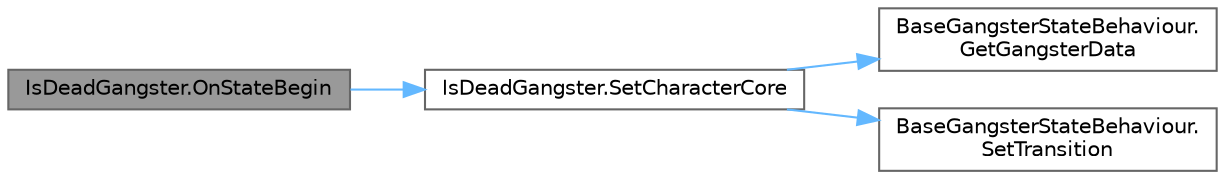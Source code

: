 digraph "IsDeadGangster.OnStateBegin"
{
 // LATEX_PDF_SIZE
  bgcolor="transparent";
  edge [fontname=Helvetica,fontsize=10,labelfontname=Helvetica,labelfontsize=10];
  node [fontname=Helvetica,fontsize=10,shape=box,height=0.2,width=0.4];
  rankdir="LR";
  Node1 [id="Node000001",label="IsDeadGangster.OnStateBegin",height=0.2,width=0.4,color="gray40", fillcolor="grey60", style="filled", fontcolor="black",tooltip=" "];
  Node1 -> Node2 [id="edge4_Node000001_Node000002",color="steelblue1",style="solid",tooltip=" "];
  Node2 [id="Node000002",label="IsDeadGangster.SetCharacterCore",height=0.2,width=0.4,color="grey40", fillcolor="white", style="filled",URL="$class_is_dead_gangster.html#ab82102a51d4ef9b2745baca4c523410d",tooltip=" "];
  Node2 -> Node3 [id="edge5_Node000002_Node000003",color="steelblue1",style="solid",tooltip=" "];
  Node3 [id="Node000003",label="BaseGangsterStateBehaviour.\lGetGangsterData",height=0.2,width=0.4,color="grey40", fillcolor="white", style="filled",URL="$class_base_gangster_state_behaviour.html#a63287c9cd3b04561acd9b74689d9ac94",tooltip="客情報が存在するかのチェック"];
  Node2 -> Node4 [id="edge6_Node000002_Node000004",color="steelblue1",style="solid",tooltip=" "];
  Node4 [id="Node000004",label="BaseGangsterStateBehaviour.\lSetTransition",height=0.2,width=0.4,color="grey40", fillcolor="white", style="filled",URL="$class_base_gangster_state_behaviour.html#ac530dbe6cb729f45fc127b5f775963e7",tooltip=" "];
}
